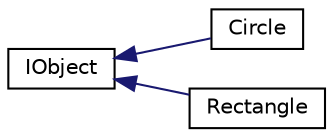 digraph "Graphical Class Hierarchy"
{
  edge [fontname="Helvetica",fontsize="10",labelfontname="Helvetica",labelfontsize="10"];
  node [fontname="Helvetica",fontsize="10",shape=record];
  rankdir="LR";
  Node1 [label="IObject",height=0.2,width=0.4,color="black", fillcolor="white", style="filled",URL="$struct_i_object.html",tooltip="Интерфейс объекта "];
  Node1 -> Node2 [dir="back",color="midnightblue",fontsize="10",style="solid",fontname="Helvetica"];
  Node2 [label="Circle",height=0.2,width=0.4,color="black", fillcolor="white", style="filled",URL="$struct_circle.html",tooltip="Круг "];
  Node1 -> Node3 [dir="back",color="midnightblue",fontsize="10",style="solid",fontname="Helvetica"];
  Node3 [label="Rectangle",height=0.2,width=0.4,color="black", fillcolor="white", style="filled",URL="$struct_rectangle.html",tooltip="Прямоугольник "];
}
